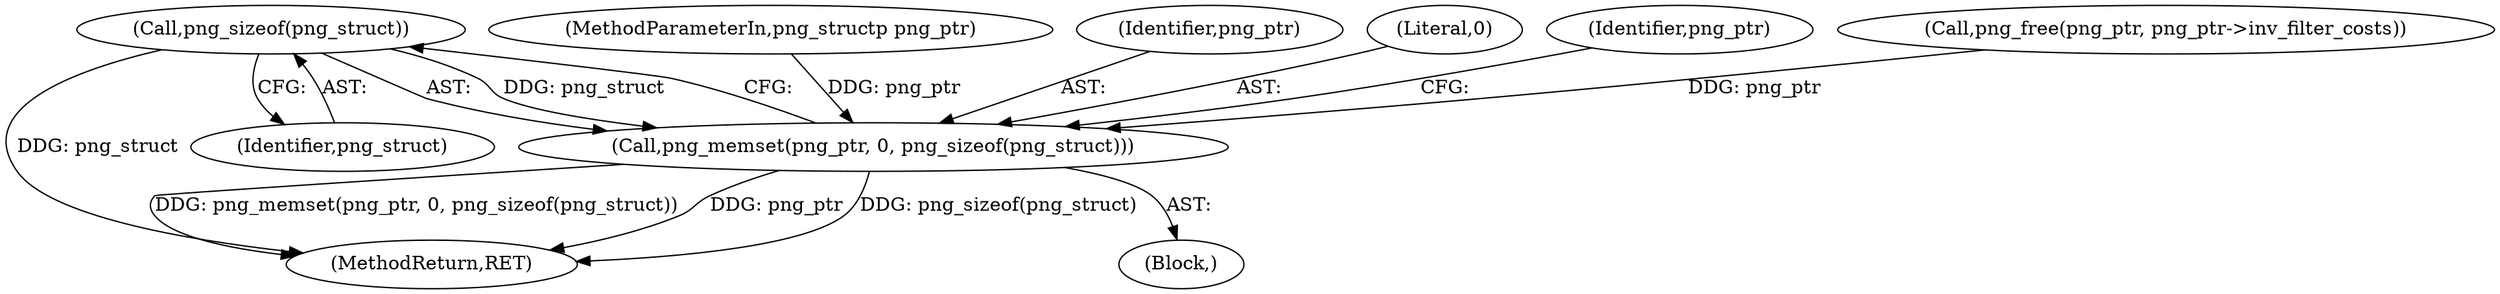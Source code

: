 digraph "0_Chrome_7f3d85b096f66870a15b37c2f40b219b2e292693_27@API" {
"1000215" [label="(Call,png_sizeof(png_struct))"];
"1000212" [label="(Call,png_memset(png_ptr, 0, png_sizeof(png_struct)))"];
"1000106" [label="(Block,)"];
"1000105" [label="(MethodParameterIn,png_structp png_ptr)"];
"1000216" [label="(Identifier,png_struct)"];
"1000215" [label="(Call,png_sizeof(png_struct))"];
"1000213" [label="(Identifier,png_ptr)"];
"1000212" [label="(Call,png_memset(png_ptr, 0, png_sizeof(png_struct)))"];
"1000214" [label="(Literal,0)"];
"1000219" [label="(Identifier,png_ptr)"];
"1000180" [label="(Call,png_free(png_ptr, png_ptr->inv_filter_costs))"];
"1000244" [label="(MethodReturn,RET)"];
"1000215" -> "1000212"  [label="AST: "];
"1000215" -> "1000216"  [label="CFG: "];
"1000216" -> "1000215"  [label="AST: "];
"1000212" -> "1000215"  [label="CFG: "];
"1000215" -> "1000244"  [label="DDG: png_struct"];
"1000215" -> "1000212"  [label="DDG: png_struct"];
"1000212" -> "1000106"  [label="AST: "];
"1000213" -> "1000212"  [label="AST: "];
"1000214" -> "1000212"  [label="AST: "];
"1000219" -> "1000212"  [label="CFG: "];
"1000212" -> "1000244"  [label="DDG: png_memset(png_ptr, 0, png_sizeof(png_struct))"];
"1000212" -> "1000244"  [label="DDG: png_ptr"];
"1000212" -> "1000244"  [label="DDG: png_sizeof(png_struct)"];
"1000180" -> "1000212"  [label="DDG: png_ptr"];
"1000105" -> "1000212"  [label="DDG: png_ptr"];
}
